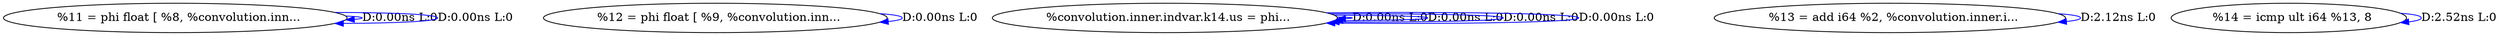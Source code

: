 digraph {
Node0x281c770[label="  %11 = phi float [ %8, %convolution.inn..."];
Node0x281c770 -> Node0x281c770[label="D:0.00ns L:0",color=blue];
Node0x281c770 -> Node0x281c770[label="D:0.00ns L:0",color=blue];
Node0x281c850[label="  %12 = phi float [ %9, %convolution.inn..."];
Node0x281c850 -> Node0x281c850[label="D:0.00ns L:0",color=blue];
Node0x281c930[label="  %convolution.inner.indvar.k14.us = phi..."];
Node0x281c930 -> Node0x281c930[label="D:0.00ns L:0",color=blue];
Node0x281c930 -> Node0x281c930[label="D:0.00ns L:0",color=blue];
Node0x281c930 -> Node0x281c930[label="D:0.00ns L:0",color=blue];
Node0x281c930 -> Node0x281c930[label="D:0.00ns L:0",color=blue];
Node0x281ca10[label="  %13 = add i64 %2, %convolution.inner.i..."];
Node0x281ca10 -> Node0x281ca10[label="D:2.12ns L:0",color=blue];
Node0x281caf0[label="  %14 = icmp ult i64 %13, 8"];
Node0x281caf0 -> Node0x281caf0[label="D:2.52ns L:0",color=blue];
}
